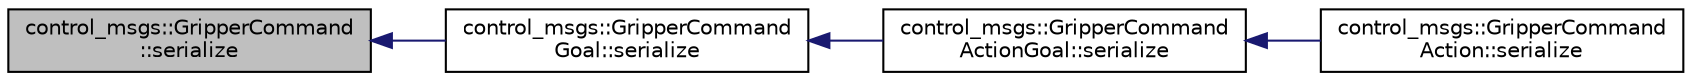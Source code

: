 digraph "control_msgs::GripperCommand::serialize"
{
  edge [fontname="Helvetica",fontsize="10",labelfontname="Helvetica",labelfontsize="10"];
  node [fontname="Helvetica",fontsize="10",shape=record];
  rankdir="LR";
  Node1 [label="control_msgs::GripperCommand\l::serialize",height=0.2,width=0.4,color="black", fillcolor="grey75", style="filled" fontcolor="black"];
  Node1 -> Node2 [dir="back",color="midnightblue",fontsize="10",style="solid",fontname="Helvetica"];
  Node2 [label="control_msgs::GripperCommand\lGoal::serialize",height=0.2,width=0.4,color="black", fillcolor="white", style="filled",URL="$classcontrol__msgs_1_1_gripper_command_goal.html#a25827b3d1d4d54944c07fde01a2b318d"];
  Node2 -> Node3 [dir="back",color="midnightblue",fontsize="10",style="solid",fontname="Helvetica"];
  Node3 [label="control_msgs::GripperCommand\lActionGoal::serialize",height=0.2,width=0.4,color="black", fillcolor="white", style="filled",URL="$classcontrol__msgs_1_1_gripper_command_action_goal.html#a35d4090c4c4f2eb397d8395d5fe3ee1f"];
  Node3 -> Node4 [dir="back",color="midnightblue",fontsize="10",style="solid",fontname="Helvetica"];
  Node4 [label="control_msgs::GripperCommand\lAction::serialize",height=0.2,width=0.4,color="black", fillcolor="white", style="filled",URL="$classcontrol__msgs_1_1_gripper_command_action.html#acc4640f453b7ac0c9bd697a09578c08d"];
}

